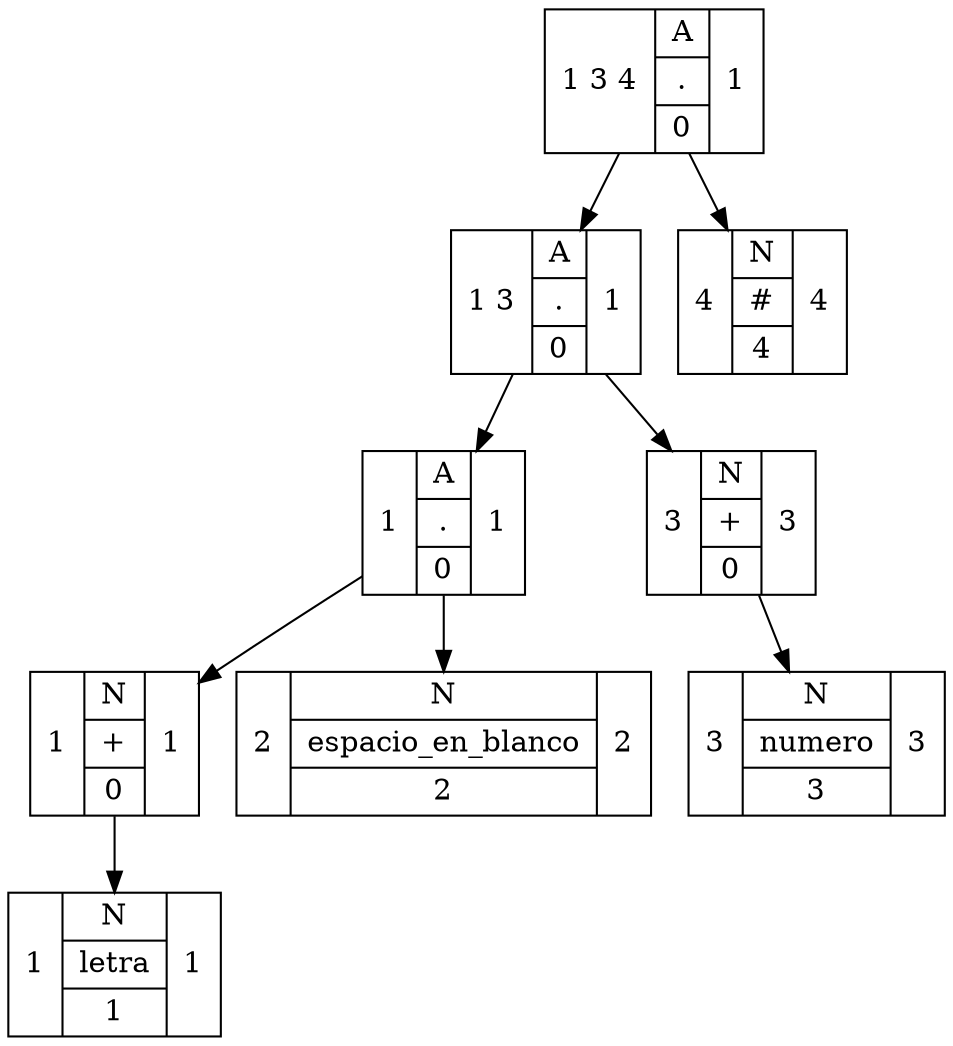 digraph{
node[shape=record];
node1635165550[label="1 |{N|+|0}|1  "];
node1635165550->node1741083737;
node1741083737[label="1 |{N|letra|1}|1  "];
node1992752052[label="1 |{A|.|0}|1  "];
node1992752052->node1635165550;
node1992752052->node1250405965;
node1250405965[label="2 |{N|espacio_en_blanco|2}|2  "];
node504246182[label="1 3 |{A|.|0}|1  "];
node504246182->node1992752052;
node504246182->node1329284130;
node1329284130[label="3 |{N|+|0}|3  "];
node1329284130->node249634090;
node249634090[label="3 |{N|numero|3}|3  "];
node2036543357[label="1 3 4 |{A|.|0}|1  "];
node2036543357->node504246182;
node2036543357->node385830120;
node385830120[label="4 |{N|#|4}|4  "];
}
